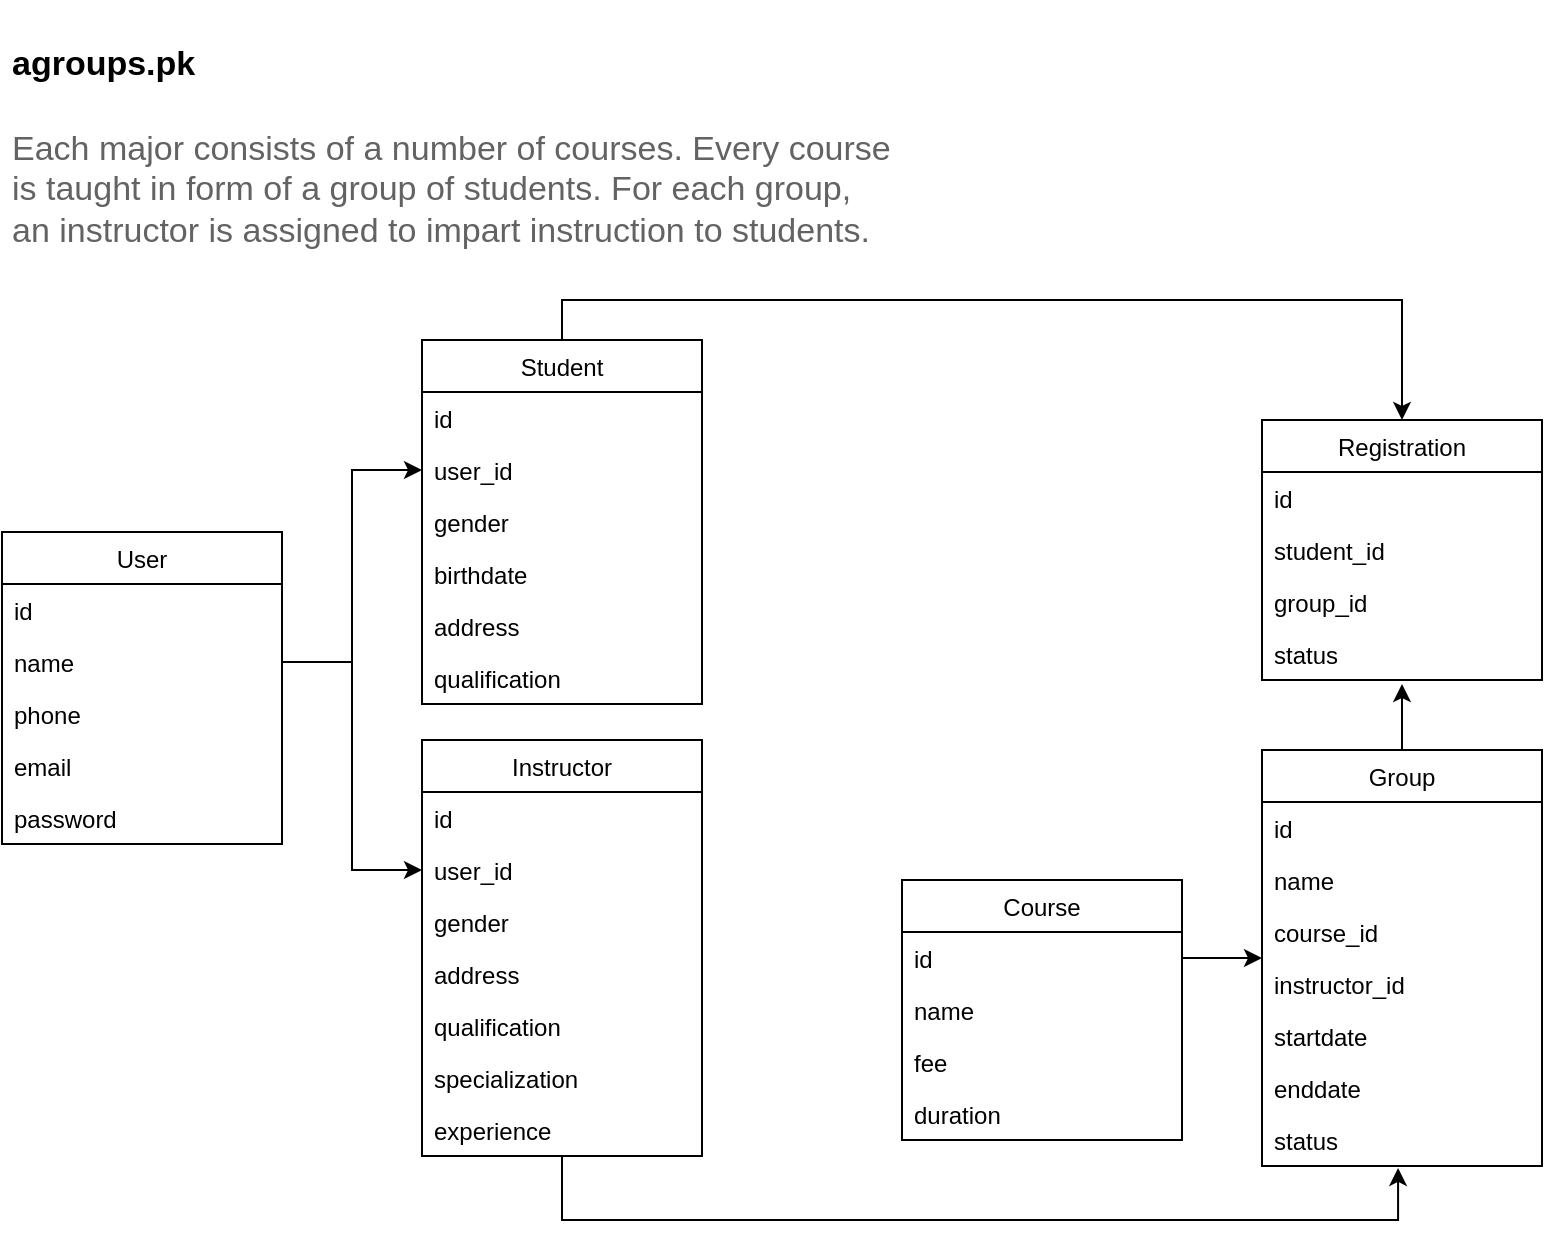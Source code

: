 <mxfile version="19.0.3" type="device"><diagram id="8skDZOetQoMdbgRP18eb" name="Page-1"><mxGraphModel dx="401" dy="240" grid="1" gridSize="10" guides="1" tooltips="1" connect="1" arrows="1" fold="1" page="1" pageScale="1" pageWidth="827" pageHeight="1169" math="0" shadow="0"><root><mxCell id="0"/><mxCell id="1" parent="0"/><mxCell id="aqiTCgBaom1XjXzGtIJg-1" value="Student" style="swimlane;fontStyle=0;childLayout=stackLayout;horizontal=1;startSize=26;fillColor=none;horizontalStack=0;resizeParent=1;resizeParentMax=0;resizeLast=0;collapsible=1;marginBottom=0;" parent="1" vertex="1"><mxGeometry x="230" y="180" width="140" height="182" as="geometry"/></mxCell><mxCell id="aqiTCgBaom1XjXzGtIJg-2" value="id" style="text;strokeColor=none;fillColor=none;align=left;verticalAlign=top;spacingLeft=4;spacingRight=4;overflow=hidden;rotatable=0;points=[[0,0.5],[1,0.5]];portConstraint=eastwest;" parent="aqiTCgBaom1XjXzGtIJg-1" vertex="1"><mxGeometry y="26" width="140" height="26" as="geometry"/></mxCell><mxCell id="aqiTCgBaom1XjXzGtIJg-3" value="user_id" style="text;strokeColor=none;fillColor=none;align=left;verticalAlign=top;spacingLeft=4;spacingRight=4;overflow=hidden;rotatable=0;points=[[0,0.5],[1,0.5]];portConstraint=eastwest;" parent="aqiTCgBaom1XjXzGtIJg-1" vertex="1"><mxGeometry y="52" width="140" height="26" as="geometry"/></mxCell><mxCell id="aqiTCgBaom1XjXzGtIJg-4" value="gender" style="text;strokeColor=none;fillColor=none;align=left;verticalAlign=top;spacingLeft=4;spacingRight=4;overflow=hidden;rotatable=0;points=[[0,0.5],[1,0.5]];portConstraint=eastwest;" parent="aqiTCgBaom1XjXzGtIJg-1" vertex="1"><mxGeometry y="78" width="140" height="26" as="geometry"/></mxCell><mxCell id="aqiTCgBaom1XjXzGtIJg-5" value="birthdate" style="text;strokeColor=none;fillColor=none;align=left;verticalAlign=top;spacingLeft=4;spacingRight=4;overflow=hidden;rotatable=0;points=[[0,0.5],[1,0.5]];portConstraint=eastwest;" parent="aqiTCgBaom1XjXzGtIJg-1" vertex="1"><mxGeometry y="104" width="140" height="26" as="geometry"/></mxCell><mxCell id="aqiTCgBaom1XjXzGtIJg-7" value="address" style="text;strokeColor=none;fillColor=none;align=left;verticalAlign=top;spacingLeft=4;spacingRight=4;overflow=hidden;rotatable=0;points=[[0,0.5],[1,0.5]];portConstraint=eastwest;" parent="aqiTCgBaom1XjXzGtIJg-1" vertex="1"><mxGeometry y="130" width="140" height="26" as="geometry"/></mxCell><mxCell id="aqiTCgBaom1XjXzGtIJg-9" value="qualification" style="text;strokeColor=none;fillColor=none;align=left;verticalAlign=top;spacingLeft=4;spacingRight=4;overflow=hidden;rotatable=0;points=[[0,0.5],[1,0.5]];portConstraint=eastwest;" parent="aqiTCgBaom1XjXzGtIJg-1" vertex="1"><mxGeometry y="156" width="140" height="26" as="geometry"/></mxCell><mxCell id="aqiTCgBaom1XjXzGtIJg-11" value="User" style="swimlane;fontStyle=0;childLayout=stackLayout;horizontal=1;startSize=26;fillColor=none;horizontalStack=0;resizeParent=1;resizeParentMax=0;resizeLast=0;collapsible=1;marginBottom=0;" parent="1" vertex="1"><mxGeometry x="20" y="276" width="140" height="156" as="geometry"/></mxCell><mxCell id="aqiTCgBaom1XjXzGtIJg-12" value="id" style="text;strokeColor=none;fillColor=none;align=left;verticalAlign=top;spacingLeft=4;spacingRight=4;overflow=hidden;rotatable=0;points=[[0,0.5],[1,0.5]];portConstraint=eastwest;" parent="aqiTCgBaom1XjXzGtIJg-11" vertex="1"><mxGeometry y="26" width="140" height="26" as="geometry"/></mxCell><mxCell id="aqiTCgBaom1XjXzGtIJg-13" value="name" style="text;strokeColor=none;fillColor=none;align=left;verticalAlign=top;spacingLeft=4;spacingRight=4;overflow=hidden;rotatable=0;points=[[0,0.5],[1,0.5]];portConstraint=eastwest;" parent="aqiTCgBaom1XjXzGtIJg-11" vertex="1"><mxGeometry y="52" width="140" height="26" as="geometry"/></mxCell><mxCell id="aqiTCgBaom1XjXzGtIJg-14" value="phone" style="text;strokeColor=none;fillColor=none;align=left;verticalAlign=top;spacingLeft=4;spacingRight=4;overflow=hidden;rotatable=0;points=[[0,0.5],[1,0.5]];portConstraint=eastwest;" parent="aqiTCgBaom1XjXzGtIJg-11" vertex="1"><mxGeometry y="78" width="140" height="26" as="geometry"/></mxCell><mxCell id="aqiTCgBaom1XjXzGtIJg-15" value="email" style="text;strokeColor=none;fillColor=none;align=left;verticalAlign=top;spacingLeft=4;spacingRight=4;overflow=hidden;rotatable=0;points=[[0,0.5],[1,0.5]];portConstraint=eastwest;" parent="aqiTCgBaom1XjXzGtIJg-11" vertex="1"><mxGeometry y="104" width="140" height="26" as="geometry"/></mxCell><mxCell id="aqiTCgBaom1XjXzGtIJg-20" value="password" style="text;strokeColor=none;fillColor=none;align=left;verticalAlign=top;spacingLeft=4;spacingRight=4;overflow=hidden;rotatable=0;points=[[0,0.5],[1,0.5]];portConstraint=eastwest;" parent="aqiTCgBaom1XjXzGtIJg-11" vertex="1"><mxGeometry y="130" width="140" height="26" as="geometry"/></mxCell><mxCell id="aqiTCgBaom1XjXzGtIJg-21" value="Instructor" style="swimlane;fontStyle=0;childLayout=stackLayout;horizontal=1;startSize=26;fillColor=none;horizontalStack=0;resizeParent=1;resizeParentMax=0;resizeLast=0;collapsible=1;marginBottom=0;" parent="1" vertex="1"><mxGeometry x="230" y="380" width="140" height="208" as="geometry"/></mxCell><mxCell id="aqiTCgBaom1XjXzGtIJg-22" value="id" style="text;strokeColor=none;fillColor=none;align=left;verticalAlign=top;spacingLeft=4;spacingRight=4;overflow=hidden;rotatable=0;points=[[0,0.5],[1,0.5]];portConstraint=eastwest;" parent="aqiTCgBaom1XjXzGtIJg-21" vertex="1"><mxGeometry y="26" width="140" height="26" as="geometry"/></mxCell><mxCell id="aqiTCgBaom1XjXzGtIJg-23" value="user_id" style="text;strokeColor=none;fillColor=none;align=left;verticalAlign=top;spacingLeft=4;spacingRight=4;overflow=hidden;rotatable=0;points=[[0,0.5],[1,0.5]];portConstraint=eastwest;" parent="aqiTCgBaom1XjXzGtIJg-21" vertex="1"><mxGeometry y="52" width="140" height="26" as="geometry"/></mxCell><mxCell id="aqiTCgBaom1XjXzGtIJg-24" value="gender" style="text;strokeColor=none;fillColor=none;align=left;verticalAlign=top;spacingLeft=4;spacingRight=4;overflow=hidden;rotatable=0;points=[[0,0.5],[1,0.5]];portConstraint=eastwest;" parent="aqiTCgBaom1XjXzGtIJg-21" vertex="1"><mxGeometry y="78" width="140" height="26" as="geometry"/></mxCell><mxCell id="aqiTCgBaom1XjXzGtIJg-26" value="address" style="text;strokeColor=none;fillColor=none;align=left;verticalAlign=top;spacingLeft=4;spacingRight=4;overflow=hidden;rotatable=0;points=[[0,0.5],[1,0.5]];portConstraint=eastwest;" parent="aqiTCgBaom1XjXzGtIJg-21" vertex="1"><mxGeometry y="104" width="140" height="26" as="geometry"/></mxCell><mxCell id="aqiTCgBaom1XjXzGtIJg-27" value="qualification" style="text;strokeColor=none;fillColor=none;align=left;verticalAlign=top;spacingLeft=4;spacingRight=4;overflow=hidden;rotatable=0;points=[[0,0.5],[1,0.5]];portConstraint=eastwest;" parent="aqiTCgBaom1XjXzGtIJg-21" vertex="1"><mxGeometry y="130" width="140" height="26" as="geometry"/></mxCell><mxCell id="aqiTCgBaom1XjXzGtIJg-28" value="specialization" style="text;strokeColor=none;fillColor=none;align=left;verticalAlign=top;spacingLeft=4;spacingRight=4;overflow=hidden;rotatable=0;points=[[0,0.5],[1,0.5]];portConstraint=eastwest;" parent="aqiTCgBaom1XjXzGtIJg-21" vertex="1"><mxGeometry y="156" width="140" height="26" as="geometry"/></mxCell><mxCell id="jy_3XDLkrB4jG_9Kro2e-1" value="experience" style="text;strokeColor=none;fillColor=none;align=left;verticalAlign=top;spacingLeft=4;spacingRight=4;overflow=hidden;rotatable=0;points=[[0,0.5],[1,0.5]];portConstraint=eastwest;" vertex="1" parent="aqiTCgBaom1XjXzGtIJg-21"><mxGeometry y="182" width="140" height="26" as="geometry"/></mxCell><mxCell id="aqiTCgBaom1XjXzGtIJg-29" value="Course" style="swimlane;fontStyle=0;childLayout=stackLayout;horizontal=1;startSize=26;fillColor=none;horizontalStack=0;resizeParent=1;resizeParentMax=0;resizeLast=0;collapsible=1;marginBottom=0;" parent="1" vertex="1"><mxGeometry x="470" y="450" width="140" height="130" as="geometry"/></mxCell><mxCell id="aqiTCgBaom1XjXzGtIJg-30" value="id" style="text;strokeColor=none;fillColor=none;align=left;verticalAlign=top;spacingLeft=4;spacingRight=4;overflow=hidden;rotatable=0;points=[[0,0.5],[1,0.5]];portConstraint=eastwest;" parent="aqiTCgBaom1XjXzGtIJg-29" vertex="1"><mxGeometry y="26" width="140" height="26" as="geometry"/></mxCell><mxCell id="aqiTCgBaom1XjXzGtIJg-31" value="name" style="text;strokeColor=none;fillColor=none;align=left;verticalAlign=top;spacingLeft=4;spacingRight=4;overflow=hidden;rotatable=0;points=[[0,0.5],[1,0.5]];portConstraint=eastwest;" parent="aqiTCgBaom1XjXzGtIJg-29" vertex="1"><mxGeometry y="52" width="140" height="26" as="geometry"/></mxCell><mxCell id="aqiTCgBaom1XjXzGtIJg-33" value="fee" style="text;strokeColor=none;fillColor=none;align=left;verticalAlign=top;spacingLeft=4;spacingRight=4;overflow=hidden;rotatable=0;points=[[0,0.5],[1,0.5]];portConstraint=eastwest;" parent="aqiTCgBaom1XjXzGtIJg-29" vertex="1"><mxGeometry y="78" width="140" height="26" as="geometry"/></mxCell><mxCell id="aqiTCgBaom1XjXzGtIJg-32" value="duration" style="text;strokeColor=none;fillColor=none;align=left;verticalAlign=top;spacingLeft=4;spacingRight=4;overflow=hidden;rotatable=0;points=[[0,0.5],[1,0.5]];portConstraint=eastwest;" parent="aqiTCgBaom1XjXzGtIJg-29" vertex="1"><mxGeometry y="104" width="140" height="26" as="geometry"/></mxCell><mxCell id="aqiTCgBaom1XjXzGtIJg-65" style="rounded=0;orthogonalLoop=1;jettySize=auto;html=1;entryX=0.5;entryY=1.077;entryDx=0;entryDy=0;entryPerimeter=0;" parent="1" source="aqiTCgBaom1XjXzGtIJg-43" target="aqiTCgBaom1XjXzGtIJg-60" edge="1"><mxGeometry relative="1" as="geometry"/></mxCell><mxCell id="aqiTCgBaom1XjXzGtIJg-43" value="Group" style="swimlane;fontStyle=0;childLayout=stackLayout;horizontal=1;startSize=26;fillColor=none;horizontalStack=0;resizeParent=1;resizeParentMax=0;resizeLast=0;collapsible=1;marginBottom=0;" parent="1" vertex="1"><mxGeometry x="650" y="385" width="140" height="208" as="geometry"/></mxCell><mxCell id="aqiTCgBaom1XjXzGtIJg-44" value="id" style="text;strokeColor=none;fillColor=none;align=left;verticalAlign=top;spacingLeft=4;spacingRight=4;overflow=hidden;rotatable=0;points=[[0,0.5],[1,0.5]];portConstraint=eastwest;" parent="aqiTCgBaom1XjXzGtIJg-43" vertex="1"><mxGeometry y="26" width="140" height="26" as="geometry"/></mxCell><mxCell id="aqiTCgBaom1XjXzGtIJg-45" value="name" style="text;strokeColor=none;fillColor=none;align=left;verticalAlign=top;spacingLeft=4;spacingRight=4;overflow=hidden;rotatable=0;points=[[0,0.5],[1,0.5]];portConstraint=eastwest;" parent="aqiTCgBaom1XjXzGtIJg-43" vertex="1"><mxGeometry y="52" width="140" height="26" as="geometry"/></mxCell><mxCell id="aqiTCgBaom1XjXzGtIJg-46" value="course_id" style="text;strokeColor=none;fillColor=none;align=left;verticalAlign=top;spacingLeft=4;spacingRight=4;overflow=hidden;rotatable=0;points=[[0,0.5],[1,0.5]];portConstraint=eastwest;" parent="aqiTCgBaom1XjXzGtIJg-43" vertex="1"><mxGeometry y="78" width="140" height="26" as="geometry"/></mxCell><mxCell id="aqiTCgBaom1XjXzGtIJg-50" value="instructor_id" style="text;strokeColor=none;fillColor=none;align=left;verticalAlign=top;spacingLeft=4;spacingRight=4;overflow=hidden;rotatable=0;points=[[0,0.5],[1,0.5]];portConstraint=eastwest;" parent="aqiTCgBaom1XjXzGtIJg-43" vertex="1"><mxGeometry y="104" width="140" height="26" as="geometry"/></mxCell><mxCell id="aqiTCgBaom1XjXzGtIJg-47" value="startdate" style="text;strokeColor=none;fillColor=none;align=left;verticalAlign=top;spacingLeft=4;spacingRight=4;overflow=hidden;rotatable=0;points=[[0,0.5],[1,0.5]];portConstraint=eastwest;" parent="aqiTCgBaom1XjXzGtIJg-43" vertex="1"><mxGeometry y="130" width="140" height="26" as="geometry"/></mxCell><mxCell id="jy_3XDLkrB4jG_9Kro2e-3" value="enddate" style="text;strokeColor=none;fillColor=none;align=left;verticalAlign=top;spacingLeft=4;spacingRight=4;overflow=hidden;rotatable=0;points=[[0,0.5],[1,0.5]];portConstraint=eastwest;" vertex="1" parent="aqiTCgBaom1XjXzGtIJg-43"><mxGeometry y="156" width="140" height="26" as="geometry"/></mxCell><mxCell id="aqiTCgBaom1XjXzGtIJg-49" value="status" style="text;strokeColor=none;fillColor=none;align=left;verticalAlign=top;spacingLeft=4;spacingRight=4;overflow=hidden;rotatable=0;points=[[0,0.5],[1,0.5]];portConstraint=eastwest;" parent="aqiTCgBaom1XjXzGtIJg-43" vertex="1"><mxGeometry y="182" width="140" height="26" as="geometry"/></mxCell><mxCell id="aqiTCgBaom1XjXzGtIJg-51" style="edgeStyle=orthogonalEdgeStyle;rounded=0;orthogonalLoop=1;jettySize=auto;html=1;entryX=0;entryY=0.5;entryDx=0;entryDy=0;" parent="1" source="aqiTCgBaom1XjXzGtIJg-13" target="aqiTCgBaom1XjXzGtIJg-3" edge="1"><mxGeometry relative="1" as="geometry"/></mxCell><mxCell id="aqiTCgBaom1XjXzGtIJg-53" style="edgeStyle=orthogonalEdgeStyle;rounded=0;orthogonalLoop=1;jettySize=auto;html=1;entryX=0;entryY=0.5;entryDx=0;entryDy=0;" parent="1" source="aqiTCgBaom1XjXzGtIJg-13" target="aqiTCgBaom1XjXzGtIJg-23" edge="1"><mxGeometry relative="1" as="geometry"/></mxCell><mxCell id="aqiTCgBaom1XjXzGtIJg-54" value="Registration" style="swimlane;fontStyle=0;childLayout=stackLayout;horizontal=1;startSize=26;fillColor=none;horizontalStack=0;resizeParent=1;resizeParentMax=0;resizeLast=0;collapsible=1;marginBottom=0;" parent="1" vertex="1"><mxGeometry x="650" y="220" width="140" height="130" as="geometry"/></mxCell><mxCell id="aqiTCgBaom1XjXzGtIJg-55" value="id" style="text;strokeColor=none;fillColor=none;align=left;verticalAlign=top;spacingLeft=4;spacingRight=4;overflow=hidden;rotatable=0;points=[[0,0.5],[1,0.5]];portConstraint=eastwest;" parent="aqiTCgBaom1XjXzGtIJg-54" vertex="1"><mxGeometry y="26" width="140" height="26" as="geometry"/></mxCell><mxCell id="aqiTCgBaom1XjXzGtIJg-56" value="student_id" style="text;strokeColor=none;fillColor=none;align=left;verticalAlign=top;spacingLeft=4;spacingRight=4;overflow=hidden;rotatable=0;points=[[0,0.5],[1,0.5]];portConstraint=eastwest;" parent="aqiTCgBaom1XjXzGtIJg-54" vertex="1"><mxGeometry y="52" width="140" height="26" as="geometry"/></mxCell><mxCell id="aqiTCgBaom1XjXzGtIJg-57" value="group_id" style="text;strokeColor=none;fillColor=none;align=left;verticalAlign=top;spacingLeft=4;spacingRight=4;overflow=hidden;rotatable=0;points=[[0,0.5],[1,0.5]];portConstraint=eastwest;" parent="aqiTCgBaom1XjXzGtIJg-54" vertex="1"><mxGeometry y="78" width="140" height="26" as="geometry"/></mxCell><mxCell id="aqiTCgBaom1XjXzGtIJg-60" value="status" style="text;strokeColor=none;fillColor=none;align=left;verticalAlign=top;spacingLeft=4;spacingRight=4;overflow=hidden;rotatable=0;points=[[0,0.5],[1,0.5]];portConstraint=eastwest;" parent="aqiTCgBaom1XjXzGtIJg-54" vertex="1"><mxGeometry y="104" width="140" height="26" as="geometry"/></mxCell><mxCell id="aqiTCgBaom1XjXzGtIJg-62" style="edgeStyle=orthogonalEdgeStyle;rounded=0;orthogonalLoop=1;jettySize=auto;html=1;entryX=0;entryY=0.5;entryDx=0;entryDy=0;" parent="1" source="aqiTCgBaom1XjXzGtIJg-30" target="aqiTCgBaom1XjXzGtIJg-43" edge="1"><mxGeometry relative="1" as="geometry"/></mxCell><mxCell id="aqiTCgBaom1XjXzGtIJg-63" style="edgeStyle=elbowEdgeStyle;rounded=0;orthogonalLoop=1;jettySize=auto;html=1;entryX=0.486;entryY=1.038;entryDx=0;entryDy=0;entryPerimeter=0;elbow=vertical;" parent="1" source="jy_3XDLkrB4jG_9Kro2e-1" target="aqiTCgBaom1XjXzGtIJg-49" edge="1"><mxGeometry relative="1" as="geometry"><Array as="points"><mxPoint x="500" y="620"/></Array><mxPoint x="290" y="590" as="sourcePoint"/></mxGeometry></mxCell><mxCell id="aqiTCgBaom1XjXzGtIJg-64" style="edgeStyle=orthogonalEdgeStyle;rounded=0;orthogonalLoop=1;jettySize=auto;html=1;entryX=0.5;entryY=0;entryDx=0;entryDy=0;exitX=0.5;exitY=0;exitDx=0;exitDy=0;" parent="1" source="aqiTCgBaom1XjXzGtIJg-1" target="aqiTCgBaom1XjXzGtIJg-54" edge="1"><mxGeometry relative="1" as="geometry"/></mxCell><mxCell id="aqiTCgBaom1XjXzGtIJg-67" value="agroups.pk" style="text;align=left;fontStyle=1;verticalAlign=middle;spacingLeft=3;spacingRight=3;strokeColor=none;rotatable=0;points=[[0,0.5],[1,0.5]];portConstraint=eastwest;fontSize=17;" parent="1" vertex="1"><mxGeometry x="20" y="10" width="140" height="60" as="geometry"/></mxCell><mxCell id="aqiTCgBaom1XjXzGtIJg-68" value="Each major consists of a number of courses. Every course is taught in form of a group of students. For each group, an instructor is assigned to impart instruction to students." style="text;align=left;fontStyle=0;verticalAlign=middle;spacingLeft=3;spacingRight=3;strokeColor=none;rotatable=0;points=[[0,0.5],[1,0.5]];portConstraint=eastwest;fontSize=17;fontColor=#636363;whiteSpace=wrap;labelPosition=center;verticalLabelPosition=middle;" parent="1" vertex="1"><mxGeometry x="20" y="60" width="450" height="90" as="geometry"/></mxCell></root></mxGraphModel></diagram></mxfile>